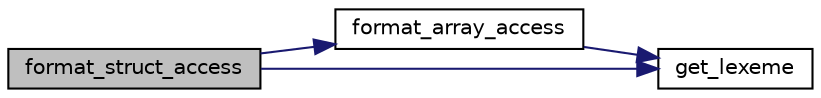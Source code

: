 digraph "format_struct_access"
{
 // LATEX_PDF_SIZE
  edge [fontname="Helvetica",fontsize="10",labelfontname="Helvetica",labelfontsize="10"];
  node [fontname="Helvetica",fontsize="10",shape=record];
  rankdir="LR";
  Node1 [label="format_struct_access",height=0.2,width=0.4,color="black", fillcolor="grey75", style="filled", fontcolor="black",tooltip=" "];
  Node1 -> Node2 [color="midnightblue",fontsize="10",style="solid",fontname="Helvetica"];
  Node2 [label="format_array_access",height=0.2,width=0.4,color="black", fillcolor="white", style="filled",URL="$d8/d00/array__access__format_8c.html#a9b3f35ff5d4a163ac0ce00435cfd2e1a",tooltip=" "];
  Node2 -> Node3 [color="midnightblue",fontsize="10",style="solid",fontname="Helvetica"];
  Node3 [label="get_lexeme",height=0.2,width=0.4,color="black", fillcolor="white", style="filled",URL="$d0/d92/lexeme__table_8c.html#ab176cfe8b410c1f87237ed115a0d8df4",tooltip="Retrieves the lexeme at the given index."];
  Node1 -> Node3 [color="midnightblue",fontsize="10",style="solid",fontname="Helvetica"];
}
